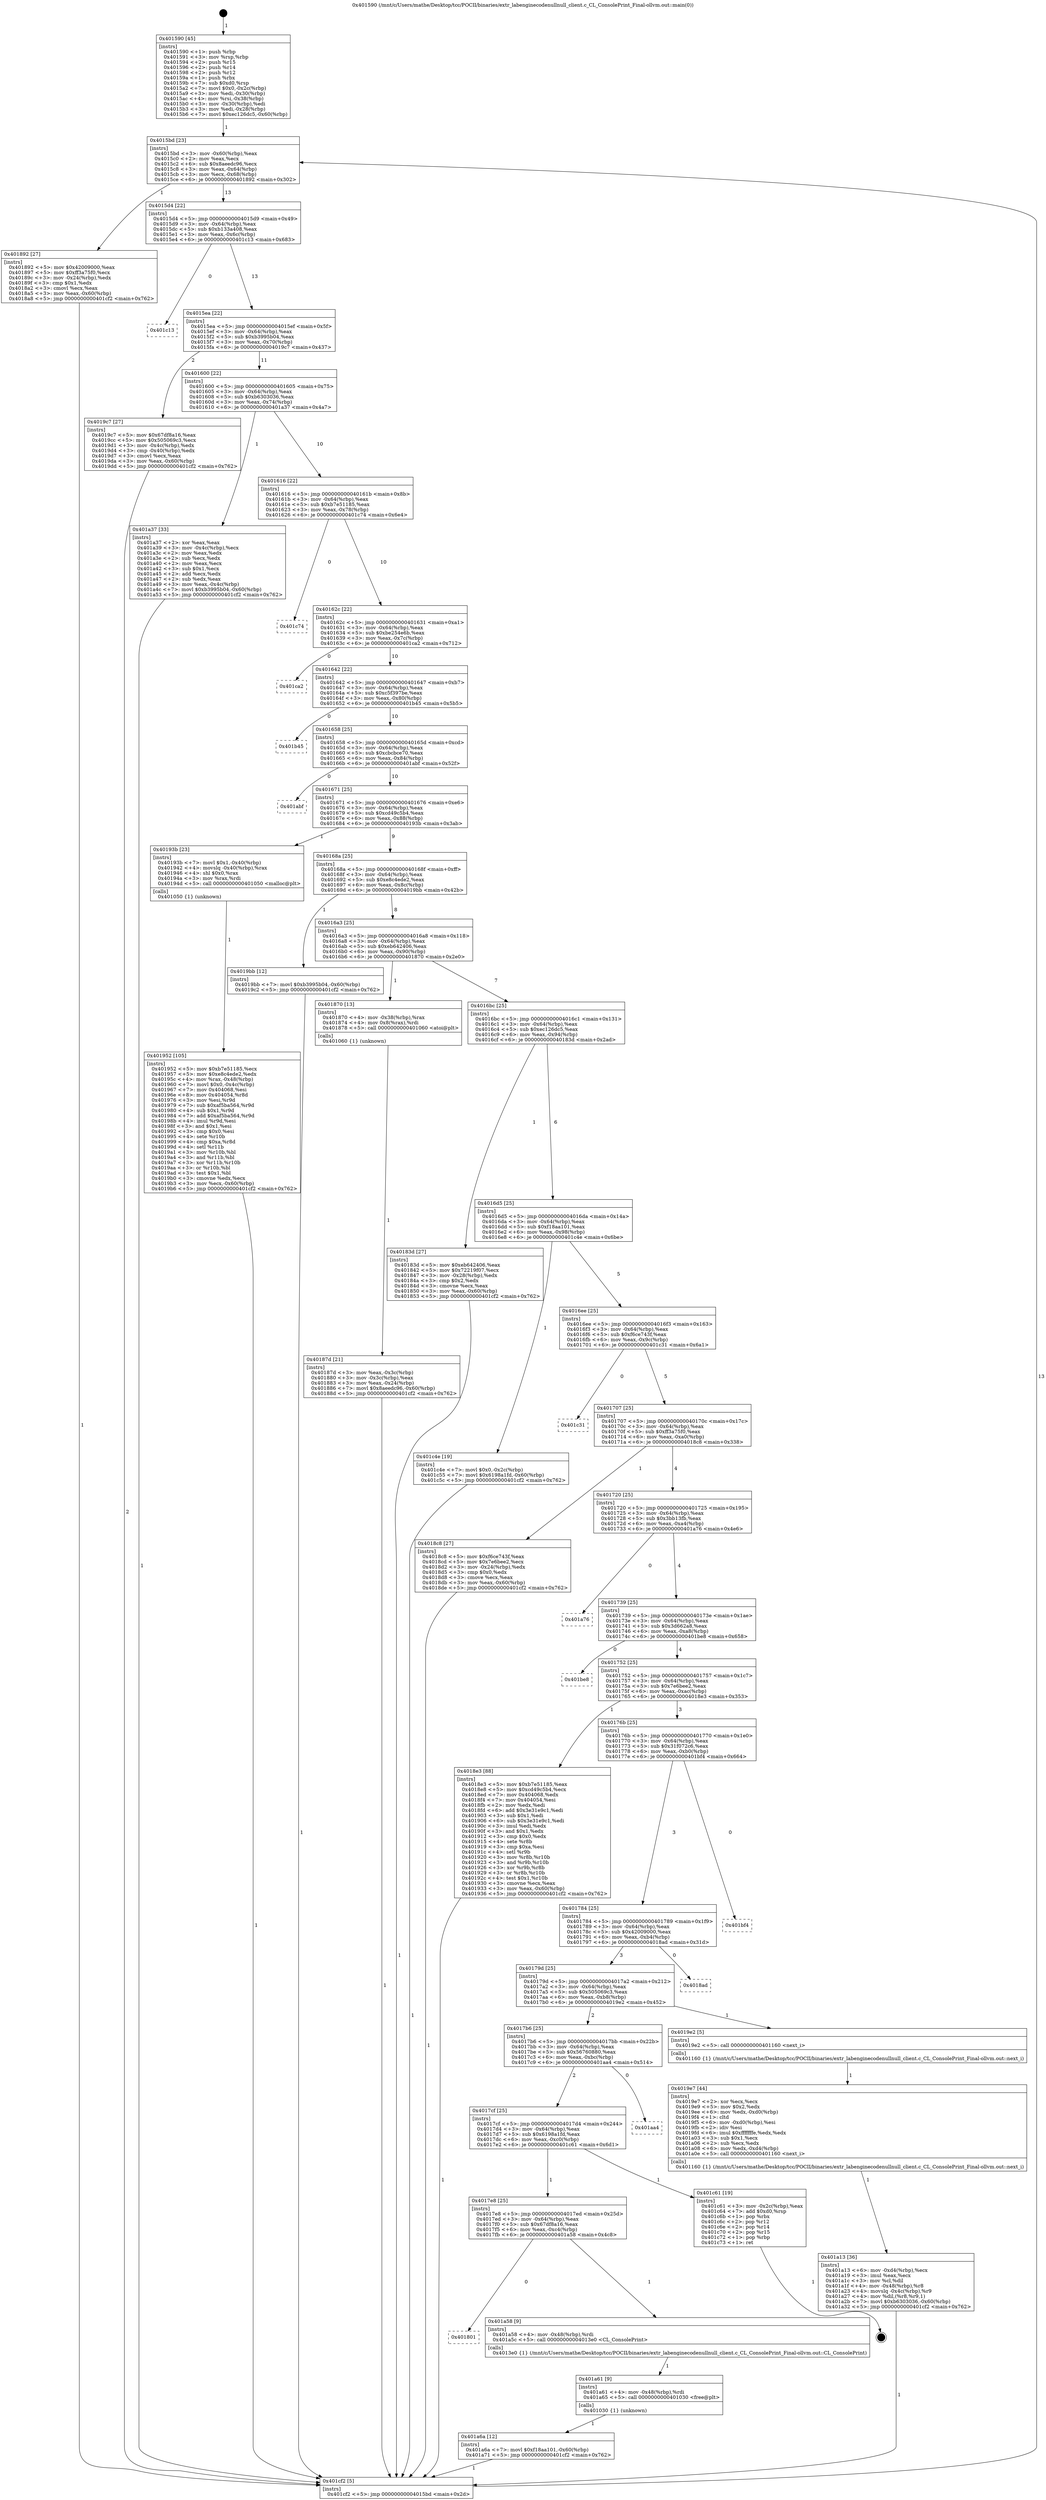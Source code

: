 digraph "0x401590" {
  label = "0x401590 (/mnt/c/Users/mathe/Desktop/tcc/POCII/binaries/extr_labenginecodenullnull_client.c_CL_ConsolePrint_Final-ollvm.out::main(0))"
  labelloc = "t"
  node[shape=record]

  Entry [label="",width=0.3,height=0.3,shape=circle,fillcolor=black,style=filled]
  "0x4015bd" [label="{
     0x4015bd [23]\l
     | [instrs]\l
     &nbsp;&nbsp;0x4015bd \<+3\>: mov -0x60(%rbp),%eax\l
     &nbsp;&nbsp;0x4015c0 \<+2\>: mov %eax,%ecx\l
     &nbsp;&nbsp;0x4015c2 \<+6\>: sub $0x8aeedc96,%ecx\l
     &nbsp;&nbsp;0x4015c8 \<+3\>: mov %eax,-0x64(%rbp)\l
     &nbsp;&nbsp;0x4015cb \<+3\>: mov %ecx,-0x68(%rbp)\l
     &nbsp;&nbsp;0x4015ce \<+6\>: je 0000000000401892 \<main+0x302\>\l
  }"]
  "0x401892" [label="{
     0x401892 [27]\l
     | [instrs]\l
     &nbsp;&nbsp;0x401892 \<+5\>: mov $0x42009000,%eax\l
     &nbsp;&nbsp;0x401897 \<+5\>: mov $0xff3a75f0,%ecx\l
     &nbsp;&nbsp;0x40189c \<+3\>: mov -0x24(%rbp),%edx\l
     &nbsp;&nbsp;0x40189f \<+3\>: cmp $0x1,%edx\l
     &nbsp;&nbsp;0x4018a2 \<+3\>: cmovl %ecx,%eax\l
     &nbsp;&nbsp;0x4018a5 \<+3\>: mov %eax,-0x60(%rbp)\l
     &nbsp;&nbsp;0x4018a8 \<+5\>: jmp 0000000000401cf2 \<main+0x762\>\l
  }"]
  "0x4015d4" [label="{
     0x4015d4 [22]\l
     | [instrs]\l
     &nbsp;&nbsp;0x4015d4 \<+5\>: jmp 00000000004015d9 \<main+0x49\>\l
     &nbsp;&nbsp;0x4015d9 \<+3\>: mov -0x64(%rbp),%eax\l
     &nbsp;&nbsp;0x4015dc \<+5\>: sub $0xb133a408,%eax\l
     &nbsp;&nbsp;0x4015e1 \<+3\>: mov %eax,-0x6c(%rbp)\l
     &nbsp;&nbsp;0x4015e4 \<+6\>: je 0000000000401c13 \<main+0x683\>\l
  }"]
  Exit [label="",width=0.3,height=0.3,shape=circle,fillcolor=black,style=filled,peripheries=2]
  "0x401c13" [label="{
     0x401c13\l
  }", style=dashed]
  "0x4015ea" [label="{
     0x4015ea [22]\l
     | [instrs]\l
     &nbsp;&nbsp;0x4015ea \<+5\>: jmp 00000000004015ef \<main+0x5f\>\l
     &nbsp;&nbsp;0x4015ef \<+3\>: mov -0x64(%rbp),%eax\l
     &nbsp;&nbsp;0x4015f2 \<+5\>: sub $0xb3995b04,%eax\l
     &nbsp;&nbsp;0x4015f7 \<+3\>: mov %eax,-0x70(%rbp)\l
     &nbsp;&nbsp;0x4015fa \<+6\>: je 00000000004019c7 \<main+0x437\>\l
  }"]
  "0x401a6a" [label="{
     0x401a6a [12]\l
     | [instrs]\l
     &nbsp;&nbsp;0x401a6a \<+7\>: movl $0xf18aa101,-0x60(%rbp)\l
     &nbsp;&nbsp;0x401a71 \<+5\>: jmp 0000000000401cf2 \<main+0x762\>\l
  }"]
  "0x4019c7" [label="{
     0x4019c7 [27]\l
     | [instrs]\l
     &nbsp;&nbsp;0x4019c7 \<+5\>: mov $0x67df8a16,%eax\l
     &nbsp;&nbsp;0x4019cc \<+5\>: mov $0x505069c3,%ecx\l
     &nbsp;&nbsp;0x4019d1 \<+3\>: mov -0x4c(%rbp),%edx\l
     &nbsp;&nbsp;0x4019d4 \<+3\>: cmp -0x40(%rbp),%edx\l
     &nbsp;&nbsp;0x4019d7 \<+3\>: cmovl %ecx,%eax\l
     &nbsp;&nbsp;0x4019da \<+3\>: mov %eax,-0x60(%rbp)\l
     &nbsp;&nbsp;0x4019dd \<+5\>: jmp 0000000000401cf2 \<main+0x762\>\l
  }"]
  "0x401600" [label="{
     0x401600 [22]\l
     | [instrs]\l
     &nbsp;&nbsp;0x401600 \<+5\>: jmp 0000000000401605 \<main+0x75\>\l
     &nbsp;&nbsp;0x401605 \<+3\>: mov -0x64(%rbp),%eax\l
     &nbsp;&nbsp;0x401608 \<+5\>: sub $0xb6303036,%eax\l
     &nbsp;&nbsp;0x40160d \<+3\>: mov %eax,-0x74(%rbp)\l
     &nbsp;&nbsp;0x401610 \<+6\>: je 0000000000401a37 \<main+0x4a7\>\l
  }"]
  "0x401a61" [label="{
     0x401a61 [9]\l
     | [instrs]\l
     &nbsp;&nbsp;0x401a61 \<+4\>: mov -0x48(%rbp),%rdi\l
     &nbsp;&nbsp;0x401a65 \<+5\>: call 0000000000401030 \<free@plt\>\l
     | [calls]\l
     &nbsp;&nbsp;0x401030 \{1\} (unknown)\l
  }"]
  "0x401a37" [label="{
     0x401a37 [33]\l
     | [instrs]\l
     &nbsp;&nbsp;0x401a37 \<+2\>: xor %eax,%eax\l
     &nbsp;&nbsp;0x401a39 \<+3\>: mov -0x4c(%rbp),%ecx\l
     &nbsp;&nbsp;0x401a3c \<+2\>: mov %eax,%edx\l
     &nbsp;&nbsp;0x401a3e \<+2\>: sub %ecx,%edx\l
     &nbsp;&nbsp;0x401a40 \<+2\>: mov %eax,%ecx\l
     &nbsp;&nbsp;0x401a42 \<+3\>: sub $0x1,%ecx\l
     &nbsp;&nbsp;0x401a45 \<+2\>: add %ecx,%edx\l
     &nbsp;&nbsp;0x401a47 \<+2\>: sub %edx,%eax\l
     &nbsp;&nbsp;0x401a49 \<+3\>: mov %eax,-0x4c(%rbp)\l
     &nbsp;&nbsp;0x401a4c \<+7\>: movl $0xb3995b04,-0x60(%rbp)\l
     &nbsp;&nbsp;0x401a53 \<+5\>: jmp 0000000000401cf2 \<main+0x762\>\l
  }"]
  "0x401616" [label="{
     0x401616 [22]\l
     | [instrs]\l
     &nbsp;&nbsp;0x401616 \<+5\>: jmp 000000000040161b \<main+0x8b\>\l
     &nbsp;&nbsp;0x40161b \<+3\>: mov -0x64(%rbp),%eax\l
     &nbsp;&nbsp;0x40161e \<+5\>: sub $0xb7e51185,%eax\l
     &nbsp;&nbsp;0x401623 \<+3\>: mov %eax,-0x78(%rbp)\l
     &nbsp;&nbsp;0x401626 \<+6\>: je 0000000000401c74 \<main+0x6e4\>\l
  }"]
  "0x401801" [label="{
     0x401801\l
  }", style=dashed]
  "0x401c74" [label="{
     0x401c74\l
  }", style=dashed]
  "0x40162c" [label="{
     0x40162c [22]\l
     | [instrs]\l
     &nbsp;&nbsp;0x40162c \<+5\>: jmp 0000000000401631 \<main+0xa1\>\l
     &nbsp;&nbsp;0x401631 \<+3\>: mov -0x64(%rbp),%eax\l
     &nbsp;&nbsp;0x401634 \<+5\>: sub $0xbe254e6b,%eax\l
     &nbsp;&nbsp;0x401639 \<+3\>: mov %eax,-0x7c(%rbp)\l
     &nbsp;&nbsp;0x40163c \<+6\>: je 0000000000401ca2 \<main+0x712\>\l
  }"]
  "0x401a58" [label="{
     0x401a58 [9]\l
     | [instrs]\l
     &nbsp;&nbsp;0x401a58 \<+4\>: mov -0x48(%rbp),%rdi\l
     &nbsp;&nbsp;0x401a5c \<+5\>: call 00000000004013e0 \<CL_ConsolePrint\>\l
     | [calls]\l
     &nbsp;&nbsp;0x4013e0 \{1\} (/mnt/c/Users/mathe/Desktop/tcc/POCII/binaries/extr_labenginecodenullnull_client.c_CL_ConsolePrint_Final-ollvm.out::CL_ConsolePrint)\l
  }"]
  "0x401ca2" [label="{
     0x401ca2\l
  }", style=dashed]
  "0x401642" [label="{
     0x401642 [22]\l
     | [instrs]\l
     &nbsp;&nbsp;0x401642 \<+5\>: jmp 0000000000401647 \<main+0xb7\>\l
     &nbsp;&nbsp;0x401647 \<+3\>: mov -0x64(%rbp),%eax\l
     &nbsp;&nbsp;0x40164a \<+5\>: sub $0xc5f397be,%eax\l
     &nbsp;&nbsp;0x40164f \<+3\>: mov %eax,-0x80(%rbp)\l
     &nbsp;&nbsp;0x401652 \<+6\>: je 0000000000401b45 \<main+0x5b5\>\l
  }"]
  "0x4017e8" [label="{
     0x4017e8 [25]\l
     | [instrs]\l
     &nbsp;&nbsp;0x4017e8 \<+5\>: jmp 00000000004017ed \<main+0x25d\>\l
     &nbsp;&nbsp;0x4017ed \<+3\>: mov -0x64(%rbp),%eax\l
     &nbsp;&nbsp;0x4017f0 \<+5\>: sub $0x67df8a16,%eax\l
     &nbsp;&nbsp;0x4017f5 \<+6\>: mov %eax,-0xc4(%rbp)\l
     &nbsp;&nbsp;0x4017fb \<+6\>: je 0000000000401a58 \<main+0x4c8\>\l
  }"]
  "0x401b45" [label="{
     0x401b45\l
  }", style=dashed]
  "0x401658" [label="{
     0x401658 [25]\l
     | [instrs]\l
     &nbsp;&nbsp;0x401658 \<+5\>: jmp 000000000040165d \<main+0xcd\>\l
     &nbsp;&nbsp;0x40165d \<+3\>: mov -0x64(%rbp),%eax\l
     &nbsp;&nbsp;0x401660 \<+5\>: sub $0xcbcbce70,%eax\l
     &nbsp;&nbsp;0x401665 \<+6\>: mov %eax,-0x84(%rbp)\l
     &nbsp;&nbsp;0x40166b \<+6\>: je 0000000000401abf \<main+0x52f\>\l
  }"]
  "0x401c61" [label="{
     0x401c61 [19]\l
     | [instrs]\l
     &nbsp;&nbsp;0x401c61 \<+3\>: mov -0x2c(%rbp),%eax\l
     &nbsp;&nbsp;0x401c64 \<+7\>: add $0xd0,%rsp\l
     &nbsp;&nbsp;0x401c6b \<+1\>: pop %rbx\l
     &nbsp;&nbsp;0x401c6c \<+2\>: pop %r12\l
     &nbsp;&nbsp;0x401c6e \<+2\>: pop %r14\l
     &nbsp;&nbsp;0x401c70 \<+2\>: pop %r15\l
     &nbsp;&nbsp;0x401c72 \<+1\>: pop %rbp\l
     &nbsp;&nbsp;0x401c73 \<+1\>: ret\l
  }"]
  "0x401abf" [label="{
     0x401abf\l
  }", style=dashed]
  "0x401671" [label="{
     0x401671 [25]\l
     | [instrs]\l
     &nbsp;&nbsp;0x401671 \<+5\>: jmp 0000000000401676 \<main+0xe6\>\l
     &nbsp;&nbsp;0x401676 \<+3\>: mov -0x64(%rbp),%eax\l
     &nbsp;&nbsp;0x401679 \<+5\>: sub $0xcd49c5b4,%eax\l
     &nbsp;&nbsp;0x40167e \<+6\>: mov %eax,-0x88(%rbp)\l
     &nbsp;&nbsp;0x401684 \<+6\>: je 000000000040193b \<main+0x3ab\>\l
  }"]
  "0x4017cf" [label="{
     0x4017cf [25]\l
     | [instrs]\l
     &nbsp;&nbsp;0x4017cf \<+5\>: jmp 00000000004017d4 \<main+0x244\>\l
     &nbsp;&nbsp;0x4017d4 \<+3\>: mov -0x64(%rbp),%eax\l
     &nbsp;&nbsp;0x4017d7 \<+5\>: sub $0x6198a1fd,%eax\l
     &nbsp;&nbsp;0x4017dc \<+6\>: mov %eax,-0xc0(%rbp)\l
     &nbsp;&nbsp;0x4017e2 \<+6\>: je 0000000000401c61 \<main+0x6d1\>\l
  }"]
  "0x40193b" [label="{
     0x40193b [23]\l
     | [instrs]\l
     &nbsp;&nbsp;0x40193b \<+7\>: movl $0x1,-0x40(%rbp)\l
     &nbsp;&nbsp;0x401942 \<+4\>: movslq -0x40(%rbp),%rax\l
     &nbsp;&nbsp;0x401946 \<+4\>: shl $0x0,%rax\l
     &nbsp;&nbsp;0x40194a \<+3\>: mov %rax,%rdi\l
     &nbsp;&nbsp;0x40194d \<+5\>: call 0000000000401050 \<malloc@plt\>\l
     | [calls]\l
     &nbsp;&nbsp;0x401050 \{1\} (unknown)\l
  }"]
  "0x40168a" [label="{
     0x40168a [25]\l
     | [instrs]\l
     &nbsp;&nbsp;0x40168a \<+5\>: jmp 000000000040168f \<main+0xff\>\l
     &nbsp;&nbsp;0x40168f \<+3\>: mov -0x64(%rbp),%eax\l
     &nbsp;&nbsp;0x401692 \<+5\>: sub $0xe8c4ede2,%eax\l
     &nbsp;&nbsp;0x401697 \<+6\>: mov %eax,-0x8c(%rbp)\l
     &nbsp;&nbsp;0x40169d \<+6\>: je 00000000004019bb \<main+0x42b\>\l
  }"]
  "0x401aa4" [label="{
     0x401aa4\l
  }", style=dashed]
  "0x4019bb" [label="{
     0x4019bb [12]\l
     | [instrs]\l
     &nbsp;&nbsp;0x4019bb \<+7\>: movl $0xb3995b04,-0x60(%rbp)\l
     &nbsp;&nbsp;0x4019c2 \<+5\>: jmp 0000000000401cf2 \<main+0x762\>\l
  }"]
  "0x4016a3" [label="{
     0x4016a3 [25]\l
     | [instrs]\l
     &nbsp;&nbsp;0x4016a3 \<+5\>: jmp 00000000004016a8 \<main+0x118\>\l
     &nbsp;&nbsp;0x4016a8 \<+3\>: mov -0x64(%rbp),%eax\l
     &nbsp;&nbsp;0x4016ab \<+5\>: sub $0xeb642406,%eax\l
     &nbsp;&nbsp;0x4016b0 \<+6\>: mov %eax,-0x90(%rbp)\l
     &nbsp;&nbsp;0x4016b6 \<+6\>: je 0000000000401870 \<main+0x2e0\>\l
  }"]
  "0x401a13" [label="{
     0x401a13 [36]\l
     | [instrs]\l
     &nbsp;&nbsp;0x401a13 \<+6\>: mov -0xd4(%rbp),%ecx\l
     &nbsp;&nbsp;0x401a19 \<+3\>: imul %eax,%ecx\l
     &nbsp;&nbsp;0x401a1c \<+3\>: mov %cl,%dil\l
     &nbsp;&nbsp;0x401a1f \<+4\>: mov -0x48(%rbp),%r8\l
     &nbsp;&nbsp;0x401a23 \<+4\>: movslq -0x4c(%rbp),%r9\l
     &nbsp;&nbsp;0x401a27 \<+4\>: mov %dil,(%r8,%r9,1)\l
     &nbsp;&nbsp;0x401a2b \<+7\>: movl $0xb6303036,-0x60(%rbp)\l
     &nbsp;&nbsp;0x401a32 \<+5\>: jmp 0000000000401cf2 \<main+0x762\>\l
  }"]
  "0x401870" [label="{
     0x401870 [13]\l
     | [instrs]\l
     &nbsp;&nbsp;0x401870 \<+4\>: mov -0x38(%rbp),%rax\l
     &nbsp;&nbsp;0x401874 \<+4\>: mov 0x8(%rax),%rdi\l
     &nbsp;&nbsp;0x401878 \<+5\>: call 0000000000401060 \<atoi@plt\>\l
     | [calls]\l
     &nbsp;&nbsp;0x401060 \{1\} (unknown)\l
  }"]
  "0x4016bc" [label="{
     0x4016bc [25]\l
     | [instrs]\l
     &nbsp;&nbsp;0x4016bc \<+5\>: jmp 00000000004016c1 \<main+0x131\>\l
     &nbsp;&nbsp;0x4016c1 \<+3\>: mov -0x64(%rbp),%eax\l
     &nbsp;&nbsp;0x4016c4 \<+5\>: sub $0xec126dc5,%eax\l
     &nbsp;&nbsp;0x4016c9 \<+6\>: mov %eax,-0x94(%rbp)\l
     &nbsp;&nbsp;0x4016cf \<+6\>: je 000000000040183d \<main+0x2ad\>\l
  }"]
  "0x4019e7" [label="{
     0x4019e7 [44]\l
     | [instrs]\l
     &nbsp;&nbsp;0x4019e7 \<+2\>: xor %ecx,%ecx\l
     &nbsp;&nbsp;0x4019e9 \<+5\>: mov $0x2,%edx\l
     &nbsp;&nbsp;0x4019ee \<+6\>: mov %edx,-0xd0(%rbp)\l
     &nbsp;&nbsp;0x4019f4 \<+1\>: cltd\l
     &nbsp;&nbsp;0x4019f5 \<+6\>: mov -0xd0(%rbp),%esi\l
     &nbsp;&nbsp;0x4019fb \<+2\>: idiv %esi\l
     &nbsp;&nbsp;0x4019fd \<+6\>: imul $0xfffffffe,%edx,%edx\l
     &nbsp;&nbsp;0x401a03 \<+3\>: sub $0x1,%ecx\l
     &nbsp;&nbsp;0x401a06 \<+2\>: sub %ecx,%edx\l
     &nbsp;&nbsp;0x401a08 \<+6\>: mov %edx,-0xd4(%rbp)\l
     &nbsp;&nbsp;0x401a0e \<+5\>: call 0000000000401160 \<next_i\>\l
     | [calls]\l
     &nbsp;&nbsp;0x401160 \{1\} (/mnt/c/Users/mathe/Desktop/tcc/POCII/binaries/extr_labenginecodenullnull_client.c_CL_ConsolePrint_Final-ollvm.out::next_i)\l
  }"]
  "0x40183d" [label="{
     0x40183d [27]\l
     | [instrs]\l
     &nbsp;&nbsp;0x40183d \<+5\>: mov $0xeb642406,%eax\l
     &nbsp;&nbsp;0x401842 \<+5\>: mov $0x72219f07,%ecx\l
     &nbsp;&nbsp;0x401847 \<+3\>: mov -0x28(%rbp),%edx\l
     &nbsp;&nbsp;0x40184a \<+3\>: cmp $0x2,%edx\l
     &nbsp;&nbsp;0x40184d \<+3\>: cmovne %ecx,%eax\l
     &nbsp;&nbsp;0x401850 \<+3\>: mov %eax,-0x60(%rbp)\l
     &nbsp;&nbsp;0x401853 \<+5\>: jmp 0000000000401cf2 \<main+0x762\>\l
  }"]
  "0x4016d5" [label="{
     0x4016d5 [25]\l
     | [instrs]\l
     &nbsp;&nbsp;0x4016d5 \<+5\>: jmp 00000000004016da \<main+0x14a\>\l
     &nbsp;&nbsp;0x4016da \<+3\>: mov -0x64(%rbp),%eax\l
     &nbsp;&nbsp;0x4016dd \<+5\>: sub $0xf18aa101,%eax\l
     &nbsp;&nbsp;0x4016e2 \<+6\>: mov %eax,-0x98(%rbp)\l
     &nbsp;&nbsp;0x4016e8 \<+6\>: je 0000000000401c4e \<main+0x6be\>\l
  }"]
  "0x401cf2" [label="{
     0x401cf2 [5]\l
     | [instrs]\l
     &nbsp;&nbsp;0x401cf2 \<+5\>: jmp 00000000004015bd \<main+0x2d\>\l
  }"]
  "0x401590" [label="{
     0x401590 [45]\l
     | [instrs]\l
     &nbsp;&nbsp;0x401590 \<+1\>: push %rbp\l
     &nbsp;&nbsp;0x401591 \<+3\>: mov %rsp,%rbp\l
     &nbsp;&nbsp;0x401594 \<+2\>: push %r15\l
     &nbsp;&nbsp;0x401596 \<+2\>: push %r14\l
     &nbsp;&nbsp;0x401598 \<+2\>: push %r12\l
     &nbsp;&nbsp;0x40159a \<+1\>: push %rbx\l
     &nbsp;&nbsp;0x40159b \<+7\>: sub $0xd0,%rsp\l
     &nbsp;&nbsp;0x4015a2 \<+7\>: movl $0x0,-0x2c(%rbp)\l
     &nbsp;&nbsp;0x4015a9 \<+3\>: mov %edi,-0x30(%rbp)\l
     &nbsp;&nbsp;0x4015ac \<+4\>: mov %rsi,-0x38(%rbp)\l
     &nbsp;&nbsp;0x4015b0 \<+3\>: mov -0x30(%rbp),%edi\l
     &nbsp;&nbsp;0x4015b3 \<+3\>: mov %edi,-0x28(%rbp)\l
     &nbsp;&nbsp;0x4015b6 \<+7\>: movl $0xec126dc5,-0x60(%rbp)\l
  }"]
  "0x40187d" [label="{
     0x40187d [21]\l
     | [instrs]\l
     &nbsp;&nbsp;0x40187d \<+3\>: mov %eax,-0x3c(%rbp)\l
     &nbsp;&nbsp;0x401880 \<+3\>: mov -0x3c(%rbp),%eax\l
     &nbsp;&nbsp;0x401883 \<+3\>: mov %eax,-0x24(%rbp)\l
     &nbsp;&nbsp;0x401886 \<+7\>: movl $0x8aeedc96,-0x60(%rbp)\l
     &nbsp;&nbsp;0x40188d \<+5\>: jmp 0000000000401cf2 \<main+0x762\>\l
  }"]
  "0x4017b6" [label="{
     0x4017b6 [25]\l
     | [instrs]\l
     &nbsp;&nbsp;0x4017b6 \<+5\>: jmp 00000000004017bb \<main+0x22b\>\l
     &nbsp;&nbsp;0x4017bb \<+3\>: mov -0x64(%rbp),%eax\l
     &nbsp;&nbsp;0x4017be \<+5\>: sub $0x56760880,%eax\l
     &nbsp;&nbsp;0x4017c3 \<+6\>: mov %eax,-0xbc(%rbp)\l
     &nbsp;&nbsp;0x4017c9 \<+6\>: je 0000000000401aa4 \<main+0x514\>\l
  }"]
  "0x401c4e" [label="{
     0x401c4e [19]\l
     | [instrs]\l
     &nbsp;&nbsp;0x401c4e \<+7\>: movl $0x0,-0x2c(%rbp)\l
     &nbsp;&nbsp;0x401c55 \<+7\>: movl $0x6198a1fd,-0x60(%rbp)\l
     &nbsp;&nbsp;0x401c5c \<+5\>: jmp 0000000000401cf2 \<main+0x762\>\l
  }"]
  "0x4016ee" [label="{
     0x4016ee [25]\l
     | [instrs]\l
     &nbsp;&nbsp;0x4016ee \<+5\>: jmp 00000000004016f3 \<main+0x163\>\l
     &nbsp;&nbsp;0x4016f3 \<+3\>: mov -0x64(%rbp),%eax\l
     &nbsp;&nbsp;0x4016f6 \<+5\>: sub $0xf6ce743f,%eax\l
     &nbsp;&nbsp;0x4016fb \<+6\>: mov %eax,-0x9c(%rbp)\l
     &nbsp;&nbsp;0x401701 \<+6\>: je 0000000000401c31 \<main+0x6a1\>\l
  }"]
  "0x4019e2" [label="{
     0x4019e2 [5]\l
     | [instrs]\l
     &nbsp;&nbsp;0x4019e2 \<+5\>: call 0000000000401160 \<next_i\>\l
     | [calls]\l
     &nbsp;&nbsp;0x401160 \{1\} (/mnt/c/Users/mathe/Desktop/tcc/POCII/binaries/extr_labenginecodenullnull_client.c_CL_ConsolePrint_Final-ollvm.out::next_i)\l
  }"]
  "0x401c31" [label="{
     0x401c31\l
  }", style=dashed]
  "0x401707" [label="{
     0x401707 [25]\l
     | [instrs]\l
     &nbsp;&nbsp;0x401707 \<+5\>: jmp 000000000040170c \<main+0x17c\>\l
     &nbsp;&nbsp;0x40170c \<+3\>: mov -0x64(%rbp),%eax\l
     &nbsp;&nbsp;0x40170f \<+5\>: sub $0xff3a75f0,%eax\l
     &nbsp;&nbsp;0x401714 \<+6\>: mov %eax,-0xa0(%rbp)\l
     &nbsp;&nbsp;0x40171a \<+6\>: je 00000000004018c8 \<main+0x338\>\l
  }"]
  "0x40179d" [label="{
     0x40179d [25]\l
     | [instrs]\l
     &nbsp;&nbsp;0x40179d \<+5\>: jmp 00000000004017a2 \<main+0x212\>\l
     &nbsp;&nbsp;0x4017a2 \<+3\>: mov -0x64(%rbp),%eax\l
     &nbsp;&nbsp;0x4017a5 \<+5\>: sub $0x505069c3,%eax\l
     &nbsp;&nbsp;0x4017aa \<+6\>: mov %eax,-0xb8(%rbp)\l
     &nbsp;&nbsp;0x4017b0 \<+6\>: je 00000000004019e2 \<main+0x452\>\l
  }"]
  "0x4018c8" [label="{
     0x4018c8 [27]\l
     | [instrs]\l
     &nbsp;&nbsp;0x4018c8 \<+5\>: mov $0xf6ce743f,%eax\l
     &nbsp;&nbsp;0x4018cd \<+5\>: mov $0x7e6bee2,%ecx\l
     &nbsp;&nbsp;0x4018d2 \<+3\>: mov -0x24(%rbp),%edx\l
     &nbsp;&nbsp;0x4018d5 \<+3\>: cmp $0x0,%edx\l
     &nbsp;&nbsp;0x4018d8 \<+3\>: cmove %ecx,%eax\l
     &nbsp;&nbsp;0x4018db \<+3\>: mov %eax,-0x60(%rbp)\l
     &nbsp;&nbsp;0x4018de \<+5\>: jmp 0000000000401cf2 \<main+0x762\>\l
  }"]
  "0x401720" [label="{
     0x401720 [25]\l
     | [instrs]\l
     &nbsp;&nbsp;0x401720 \<+5\>: jmp 0000000000401725 \<main+0x195\>\l
     &nbsp;&nbsp;0x401725 \<+3\>: mov -0x64(%rbp),%eax\l
     &nbsp;&nbsp;0x401728 \<+5\>: sub $0x3bb13fb,%eax\l
     &nbsp;&nbsp;0x40172d \<+6\>: mov %eax,-0xa4(%rbp)\l
     &nbsp;&nbsp;0x401733 \<+6\>: je 0000000000401a76 \<main+0x4e6\>\l
  }"]
  "0x4018ad" [label="{
     0x4018ad\l
  }", style=dashed]
  "0x401a76" [label="{
     0x401a76\l
  }", style=dashed]
  "0x401739" [label="{
     0x401739 [25]\l
     | [instrs]\l
     &nbsp;&nbsp;0x401739 \<+5\>: jmp 000000000040173e \<main+0x1ae\>\l
     &nbsp;&nbsp;0x40173e \<+3\>: mov -0x64(%rbp),%eax\l
     &nbsp;&nbsp;0x401741 \<+5\>: sub $0x3d662a8,%eax\l
     &nbsp;&nbsp;0x401746 \<+6\>: mov %eax,-0xa8(%rbp)\l
     &nbsp;&nbsp;0x40174c \<+6\>: je 0000000000401be8 \<main+0x658\>\l
  }"]
  "0x401784" [label="{
     0x401784 [25]\l
     | [instrs]\l
     &nbsp;&nbsp;0x401784 \<+5\>: jmp 0000000000401789 \<main+0x1f9\>\l
     &nbsp;&nbsp;0x401789 \<+3\>: mov -0x64(%rbp),%eax\l
     &nbsp;&nbsp;0x40178c \<+5\>: sub $0x42009000,%eax\l
     &nbsp;&nbsp;0x401791 \<+6\>: mov %eax,-0xb4(%rbp)\l
     &nbsp;&nbsp;0x401797 \<+6\>: je 00000000004018ad \<main+0x31d\>\l
  }"]
  "0x401be8" [label="{
     0x401be8\l
  }", style=dashed]
  "0x401752" [label="{
     0x401752 [25]\l
     | [instrs]\l
     &nbsp;&nbsp;0x401752 \<+5\>: jmp 0000000000401757 \<main+0x1c7\>\l
     &nbsp;&nbsp;0x401757 \<+3\>: mov -0x64(%rbp),%eax\l
     &nbsp;&nbsp;0x40175a \<+5\>: sub $0x7e6bee2,%eax\l
     &nbsp;&nbsp;0x40175f \<+6\>: mov %eax,-0xac(%rbp)\l
     &nbsp;&nbsp;0x401765 \<+6\>: je 00000000004018e3 \<main+0x353\>\l
  }"]
  "0x401bf4" [label="{
     0x401bf4\l
  }", style=dashed]
  "0x4018e3" [label="{
     0x4018e3 [88]\l
     | [instrs]\l
     &nbsp;&nbsp;0x4018e3 \<+5\>: mov $0xb7e51185,%eax\l
     &nbsp;&nbsp;0x4018e8 \<+5\>: mov $0xcd49c5b4,%ecx\l
     &nbsp;&nbsp;0x4018ed \<+7\>: mov 0x404068,%edx\l
     &nbsp;&nbsp;0x4018f4 \<+7\>: mov 0x404054,%esi\l
     &nbsp;&nbsp;0x4018fb \<+2\>: mov %edx,%edi\l
     &nbsp;&nbsp;0x4018fd \<+6\>: add $0x3e31e9c1,%edi\l
     &nbsp;&nbsp;0x401903 \<+3\>: sub $0x1,%edi\l
     &nbsp;&nbsp;0x401906 \<+6\>: sub $0x3e31e9c1,%edi\l
     &nbsp;&nbsp;0x40190c \<+3\>: imul %edi,%edx\l
     &nbsp;&nbsp;0x40190f \<+3\>: and $0x1,%edx\l
     &nbsp;&nbsp;0x401912 \<+3\>: cmp $0x0,%edx\l
     &nbsp;&nbsp;0x401915 \<+4\>: sete %r8b\l
     &nbsp;&nbsp;0x401919 \<+3\>: cmp $0xa,%esi\l
     &nbsp;&nbsp;0x40191c \<+4\>: setl %r9b\l
     &nbsp;&nbsp;0x401920 \<+3\>: mov %r8b,%r10b\l
     &nbsp;&nbsp;0x401923 \<+3\>: and %r9b,%r10b\l
     &nbsp;&nbsp;0x401926 \<+3\>: xor %r9b,%r8b\l
     &nbsp;&nbsp;0x401929 \<+3\>: or %r8b,%r10b\l
     &nbsp;&nbsp;0x40192c \<+4\>: test $0x1,%r10b\l
     &nbsp;&nbsp;0x401930 \<+3\>: cmovne %ecx,%eax\l
     &nbsp;&nbsp;0x401933 \<+3\>: mov %eax,-0x60(%rbp)\l
     &nbsp;&nbsp;0x401936 \<+5\>: jmp 0000000000401cf2 \<main+0x762\>\l
  }"]
  "0x40176b" [label="{
     0x40176b [25]\l
     | [instrs]\l
     &nbsp;&nbsp;0x40176b \<+5\>: jmp 0000000000401770 \<main+0x1e0\>\l
     &nbsp;&nbsp;0x401770 \<+3\>: mov -0x64(%rbp),%eax\l
     &nbsp;&nbsp;0x401773 \<+5\>: sub $0x31f072c6,%eax\l
     &nbsp;&nbsp;0x401778 \<+6\>: mov %eax,-0xb0(%rbp)\l
     &nbsp;&nbsp;0x40177e \<+6\>: je 0000000000401bf4 \<main+0x664\>\l
  }"]
  "0x401952" [label="{
     0x401952 [105]\l
     | [instrs]\l
     &nbsp;&nbsp;0x401952 \<+5\>: mov $0xb7e51185,%ecx\l
     &nbsp;&nbsp;0x401957 \<+5\>: mov $0xe8c4ede2,%edx\l
     &nbsp;&nbsp;0x40195c \<+4\>: mov %rax,-0x48(%rbp)\l
     &nbsp;&nbsp;0x401960 \<+7\>: movl $0x0,-0x4c(%rbp)\l
     &nbsp;&nbsp;0x401967 \<+7\>: mov 0x404068,%esi\l
     &nbsp;&nbsp;0x40196e \<+8\>: mov 0x404054,%r8d\l
     &nbsp;&nbsp;0x401976 \<+3\>: mov %esi,%r9d\l
     &nbsp;&nbsp;0x401979 \<+7\>: sub $0xaf5ba564,%r9d\l
     &nbsp;&nbsp;0x401980 \<+4\>: sub $0x1,%r9d\l
     &nbsp;&nbsp;0x401984 \<+7\>: add $0xaf5ba564,%r9d\l
     &nbsp;&nbsp;0x40198b \<+4\>: imul %r9d,%esi\l
     &nbsp;&nbsp;0x40198f \<+3\>: and $0x1,%esi\l
     &nbsp;&nbsp;0x401992 \<+3\>: cmp $0x0,%esi\l
     &nbsp;&nbsp;0x401995 \<+4\>: sete %r10b\l
     &nbsp;&nbsp;0x401999 \<+4\>: cmp $0xa,%r8d\l
     &nbsp;&nbsp;0x40199d \<+4\>: setl %r11b\l
     &nbsp;&nbsp;0x4019a1 \<+3\>: mov %r10b,%bl\l
     &nbsp;&nbsp;0x4019a4 \<+3\>: and %r11b,%bl\l
     &nbsp;&nbsp;0x4019a7 \<+3\>: xor %r11b,%r10b\l
     &nbsp;&nbsp;0x4019aa \<+3\>: or %r10b,%bl\l
     &nbsp;&nbsp;0x4019ad \<+3\>: test $0x1,%bl\l
     &nbsp;&nbsp;0x4019b0 \<+3\>: cmovne %edx,%ecx\l
     &nbsp;&nbsp;0x4019b3 \<+3\>: mov %ecx,-0x60(%rbp)\l
     &nbsp;&nbsp;0x4019b6 \<+5\>: jmp 0000000000401cf2 \<main+0x762\>\l
  }"]
  Entry -> "0x401590" [label=" 1"]
  "0x4015bd" -> "0x401892" [label=" 1"]
  "0x4015bd" -> "0x4015d4" [label=" 13"]
  "0x401c61" -> Exit [label=" 1"]
  "0x4015d4" -> "0x401c13" [label=" 0"]
  "0x4015d4" -> "0x4015ea" [label=" 13"]
  "0x401c4e" -> "0x401cf2" [label=" 1"]
  "0x4015ea" -> "0x4019c7" [label=" 2"]
  "0x4015ea" -> "0x401600" [label=" 11"]
  "0x401a6a" -> "0x401cf2" [label=" 1"]
  "0x401600" -> "0x401a37" [label=" 1"]
  "0x401600" -> "0x401616" [label=" 10"]
  "0x401a61" -> "0x401a6a" [label=" 1"]
  "0x401616" -> "0x401c74" [label=" 0"]
  "0x401616" -> "0x40162c" [label=" 10"]
  "0x401a58" -> "0x401a61" [label=" 1"]
  "0x40162c" -> "0x401ca2" [label=" 0"]
  "0x40162c" -> "0x401642" [label=" 10"]
  "0x4017e8" -> "0x401801" [label=" 0"]
  "0x401642" -> "0x401b45" [label=" 0"]
  "0x401642" -> "0x401658" [label=" 10"]
  "0x4017e8" -> "0x401a58" [label=" 1"]
  "0x401658" -> "0x401abf" [label=" 0"]
  "0x401658" -> "0x401671" [label=" 10"]
  "0x4017cf" -> "0x4017e8" [label=" 1"]
  "0x401671" -> "0x40193b" [label=" 1"]
  "0x401671" -> "0x40168a" [label=" 9"]
  "0x4017cf" -> "0x401c61" [label=" 1"]
  "0x40168a" -> "0x4019bb" [label=" 1"]
  "0x40168a" -> "0x4016a3" [label=" 8"]
  "0x4017b6" -> "0x4017cf" [label=" 2"]
  "0x4016a3" -> "0x401870" [label=" 1"]
  "0x4016a3" -> "0x4016bc" [label=" 7"]
  "0x4017b6" -> "0x401aa4" [label=" 0"]
  "0x4016bc" -> "0x40183d" [label=" 1"]
  "0x4016bc" -> "0x4016d5" [label=" 6"]
  "0x40183d" -> "0x401cf2" [label=" 1"]
  "0x401590" -> "0x4015bd" [label=" 1"]
  "0x401cf2" -> "0x4015bd" [label=" 13"]
  "0x401870" -> "0x40187d" [label=" 1"]
  "0x40187d" -> "0x401cf2" [label=" 1"]
  "0x401892" -> "0x401cf2" [label=" 1"]
  "0x401a37" -> "0x401cf2" [label=" 1"]
  "0x4016d5" -> "0x401c4e" [label=" 1"]
  "0x4016d5" -> "0x4016ee" [label=" 5"]
  "0x401a13" -> "0x401cf2" [label=" 1"]
  "0x4016ee" -> "0x401c31" [label=" 0"]
  "0x4016ee" -> "0x401707" [label=" 5"]
  "0x4019e7" -> "0x401a13" [label=" 1"]
  "0x401707" -> "0x4018c8" [label=" 1"]
  "0x401707" -> "0x401720" [label=" 4"]
  "0x4018c8" -> "0x401cf2" [label=" 1"]
  "0x40179d" -> "0x4017b6" [label=" 2"]
  "0x401720" -> "0x401a76" [label=" 0"]
  "0x401720" -> "0x401739" [label=" 4"]
  "0x40179d" -> "0x4019e2" [label=" 1"]
  "0x401739" -> "0x401be8" [label=" 0"]
  "0x401739" -> "0x401752" [label=" 4"]
  "0x401784" -> "0x40179d" [label=" 3"]
  "0x401752" -> "0x4018e3" [label=" 1"]
  "0x401752" -> "0x40176b" [label=" 3"]
  "0x4018e3" -> "0x401cf2" [label=" 1"]
  "0x40193b" -> "0x401952" [label=" 1"]
  "0x401952" -> "0x401cf2" [label=" 1"]
  "0x4019bb" -> "0x401cf2" [label=" 1"]
  "0x4019c7" -> "0x401cf2" [label=" 2"]
  "0x401784" -> "0x4018ad" [label=" 0"]
  "0x40176b" -> "0x401bf4" [label=" 0"]
  "0x40176b" -> "0x401784" [label=" 3"]
  "0x4019e2" -> "0x4019e7" [label=" 1"]
}
